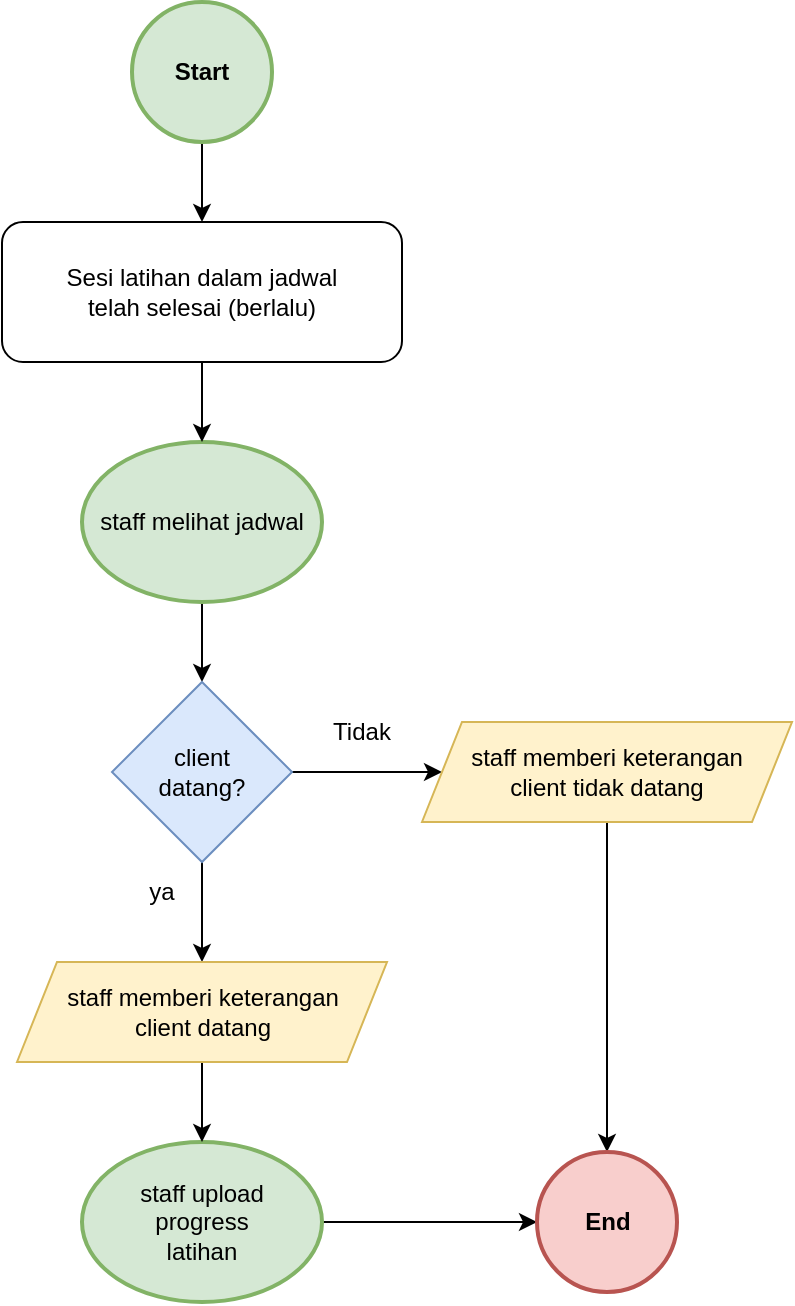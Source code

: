 <mxfile version="20.8.16" type="device"><diagram name="Page-1" id="MHgPWZ-x2iLYNriJn5IH"><mxGraphModel dx="1114" dy="999" grid="1" gridSize="10" guides="1" tooltips="1" connect="1" arrows="1" fold="1" page="1" pageScale="1" pageWidth="850" pageHeight="1100" math="0" shadow="0"><root><mxCell id="0"/><mxCell id="1" parent="0"/><mxCell id="UNdekYCQ5oSGI6_yDiEU-8" value="" style="edgeStyle=orthogonalEdgeStyle;rounded=0;orthogonalLoop=1;jettySize=auto;html=1;" parent="1" source="UNdekYCQ5oSGI6_yDiEU-1" target="UNdekYCQ5oSGI6_yDiEU-7" edge="1"><mxGeometry relative="1" as="geometry"/></mxCell><mxCell id="UNdekYCQ5oSGI6_yDiEU-1" value="staff melihat jadwal" style="ellipse;whiteSpace=wrap;html=1;fillColor=#d5e8d4;strokeColor=#82b366;strokeWidth=2;" parent="1" vertex="1"><mxGeometry x="90" y="240" width="120" height="80" as="geometry"/></mxCell><mxCell id="UNdekYCQ5oSGI6_yDiEU-18" value="" style="edgeStyle=orthogonalEdgeStyle;rounded=0;orthogonalLoop=1;jettySize=auto;html=1;" parent="1" source="UNdekYCQ5oSGI6_yDiEU-2" target="UNdekYCQ5oSGI6_yDiEU-17" edge="1"><mxGeometry relative="1" as="geometry"/></mxCell><mxCell id="UNdekYCQ5oSGI6_yDiEU-2" value="staff upload &lt;br&gt;progress&lt;br&gt;latihan" style="ellipse;whiteSpace=wrap;html=1;fillColor=#d5e8d4;strokeColor=#82b366;strokeWidth=2;" parent="1" vertex="1"><mxGeometry x="90" y="590" width="120" height="80" as="geometry"/></mxCell><mxCell id="UNdekYCQ5oSGI6_yDiEU-3" style="edgeStyle=orthogonalEdgeStyle;rounded=0;orthogonalLoop=1;jettySize=auto;html=1;entryX=0.5;entryY=0;entryDx=0;entryDy=0;fontColor=#FFFFFF;" parent="1" source="UNdekYCQ5oSGI6_yDiEU-4" target="UNdekYCQ5oSGI6_yDiEU-5" edge="1"><mxGeometry relative="1" as="geometry"/></mxCell><mxCell id="UNdekYCQ5oSGI6_yDiEU-4" value="Start" style="ellipse;whiteSpace=wrap;html=1;aspect=fixed;fillColor=#d5e8d4;strokeColor=#82b366;fontStyle=1;strokeWidth=2;" parent="1" vertex="1"><mxGeometry x="115" y="20" width="70" height="70" as="geometry"/></mxCell><mxCell id="UNdekYCQ5oSGI6_yDiEU-6" value="" style="edgeStyle=orthogonalEdgeStyle;rounded=0;orthogonalLoop=1;jettySize=auto;html=1;" parent="1" source="UNdekYCQ5oSGI6_yDiEU-5" target="UNdekYCQ5oSGI6_yDiEU-1" edge="1"><mxGeometry relative="1" as="geometry"/></mxCell><mxCell id="UNdekYCQ5oSGI6_yDiEU-5" value="Sesi latihan dalam jadwal&lt;br&gt;telah selesai (berlalu)" style="rounded=1;whiteSpace=wrap;html=1;fontSize=12;glass=0;strokeWidth=1;shadow=0;" parent="1" vertex="1"><mxGeometry x="50" y="130" width="200" height="70" as="geometry"/></mxCell><mxCell id="UNdekYCQ5oSGI6_yDiEU-13" value="" style="edgeStyle=orthogonalEdgeStyle;rounded=0;orthogonalLoop=1;jettySize=auto;html=1;" parent="1" source="UNdekYCQ5oSGI6_yDiEU-7" target="UNdekYCQ5oSGI6_yDiEU-12" edge="1"><mxGeometry relative="1" as="geometry"/></mxCell><mxCell id="UNdekYCQ5oSGI6_yDiEU-16" value="" style="edgeStyle=orthogonalEdgeStyle;rounded=0;orthogonalLoop=1;jettySize=auto;html=1;" parent="1" source="UNdekYCQ5oSGI6_yDiEU-7" target="UNdekYCQ5oSGI6_yDiEU-15" edge="1"><mxGeometry relative="1" as="geometry"/></mxCell><mxCell id="UNdekYCQ5oSGI6_yDiEU-7" value="client&lt;br&gt;datang?" style="rhombus;whiteSpace=wrap;html=1;fillColor=#dae8fc;strokeColor=#6c8ebf;" parent="1" vertex="1"><mxGeometry x="105" y="360" width="90" height="90" as="geometry"/></mxCell><mxCell id="UNdekYCQ5oSGI6_yDiEU-10" value="ya" style="text;html=1;strokeColor=none;fillColor=none;align=center;verticalAlign=middle;whiteSpace=wrap;rounded=0;" parent="1" vertex="1"><mxGeometry x="100" y="450" width="60" height="30" as="geometry"/></mxCell><mxCell id="UNdekYCQ5oSGI6_yDiEU-11" value="Tidak" style="text;html=1;strokeColor=none;fillColor=none;align=center;verticalAlign=middle;whiteSpace=wrap;rounded=0;" parent="1" vertex="1"><mxGeometry x="200" y="370" width="60" height="30" as="geometry"/></mxCell><mxCell id="UNdekYCQ5oSGI6_yDiEU-14" value="" style="edgeStyle=orthogonalEdgeStyle;rounded=0;orthogonalLoop=1;jettySize=auto;html=1;" parent="1" source="UNdekYCQ5oSGI6_yDiEU-12" target="UNdekYCQ5oSGI6_yDiEU-2" edge="1"><mxGeometry relative="1" as="geometry"/></mxCell><mxCell id="UNdekYCQ5oSGI6_yDiEU-12" value="staff memberi keterangan&lt;br&gt;client datang" style="shape=parallelogram;perimeter=parallelogramPerimeter;whiteSpace=wrap;html=1;fixedSize=1;strokeWidth=1;fillColor=#fff2cc;strokeColor=#d6b656;" parent="1" vertex="1"><mxGeometry x="57.5" y="500" width="185" height="50" as="geometry"/></mxCell><mxCell id="UNdekYCQ5oSGI6_yDiEU-19" style="edgeStyle=orthogonalEdgeStyle;rounded=0;orthogonalLoop=1;jettySize=auto;html=1;" parent="1" source="UNdekYCQ5oSGI6_yDiEU-15" target="UNdekYCQ5oSGI6_yDiEU-17" edge="1"><mxGeometry relative="1" as="geometry"/></mxCell><mxCell id="UNdekYCQ5oSGI6_yDiEU-15" value="staff memberi keterangan&lt;br&gt;client tidak datang" style="shape=parallelogram;perimeter=parallelogramPerimeter;whiteSpace=wrap;html=1;fixedSize=1;strokeWidth=1;fillColor=#fff2cc;strokeColor=#d6b656;" parent="1" vertex="1"><mxGeometry x="260" y="380" width="185" height="50" as="geometry"/></mxCell><mxCell id="UNdekYCQ5oSGI6_yDiEU-17" value="End" style="ellipse;whiteSpace=wrap;html=1;aspect=fixed;fillColor=#f8cecc;strokeColor=#b85450;fontStyle=1;strokeWidth=2;" parent="1" vertex="1"><mxGeometry x="317.5" y="595" width="70" height="70" as="geometry"/></mxCell></root></mxGraphModel></diagram></mxfile>